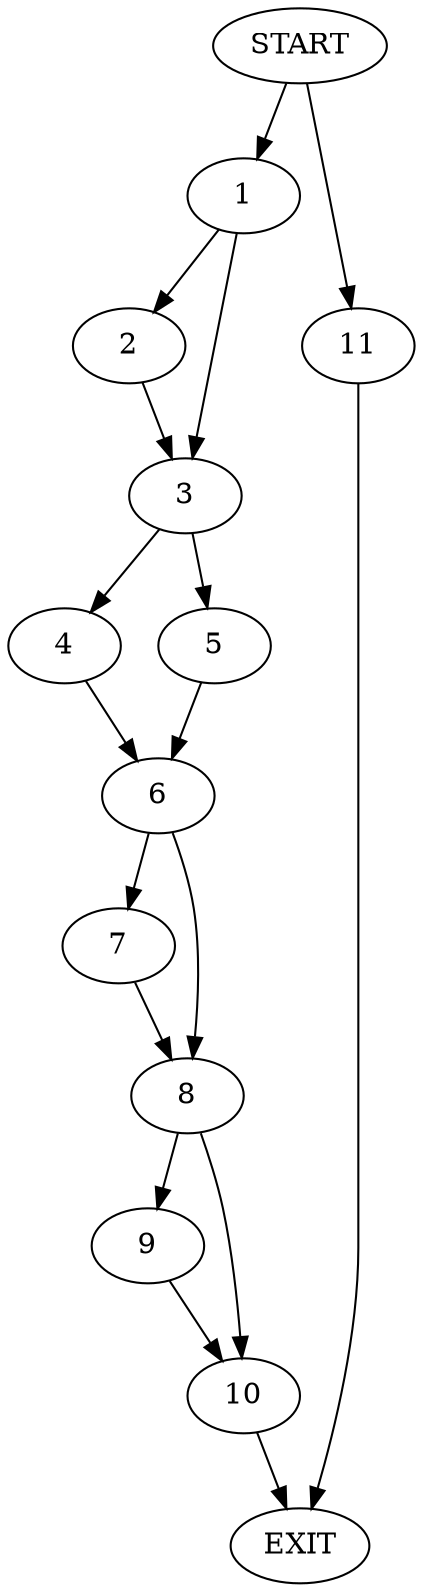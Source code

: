 digraph {
0 [label="START"]
12 [label="EXIT"]
0 -> 1
1 -> 2
1 -> 3
2 -> 3
3 -> 4
3 -> 5
5 -> 6
4 -> 6
6 -> 7
6 -> 8
7 -> 8
8 -> 9
8 -> 10
10 -> 12
9 -> 10
0 -> 11
11 -> 12
}
